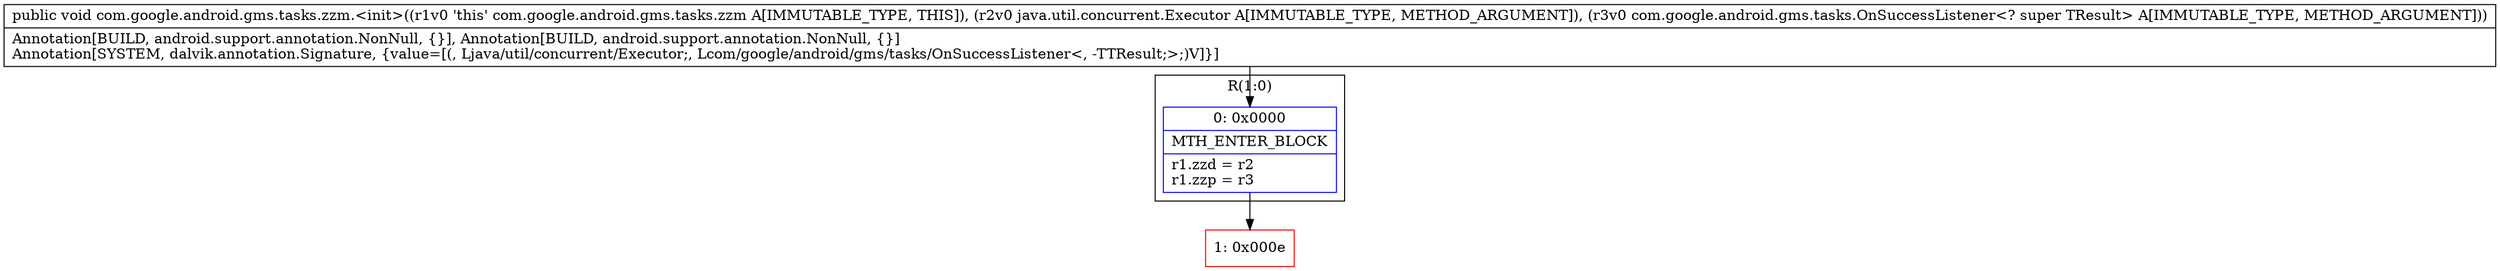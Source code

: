 digraph "CFG forcom.google.android.gms.tasks.zzm.\<init\>(Ljava\/util\/concurrent\/Executor;Lcom\/google\/android\/gms\/tasks\/OnSuccessListener;)V" {
subgraph cluster_Region_1692371248 {
label = "R(1:0)";
node [shape=record,color=blue];
Node_0 [shape=record,label="{0\:\ 0x0000|MTH_ENTER_BLOCK\l|r1.zzd = r2\lr1.zzp = r3\l}"];
}
Node_1 [shape=record,color=red,label="{1\:\ 0x000e}"];
MethodNode[shape=record,label="{public void com.google.android.gms.tasks.zzm.\<init\>((r1v0 'this' com.google.android.gms.tasks.zzm A[IMMUTABLE_TYPE, THIS]), (r2v0 java.util.concurrent.Executor A[IMMUTABLE_TYPE, METHOD_ARGUMENT]), (r3v0 com.google.android.gms.tasks.OnSuccessListener\<? super TResult\> A[IMMUTABLE_TYPE, METHOD_ARGUMENT]))  | Annotation[BUILD, android.support.annotation.NonNull, \{\}], Annotation[BUILD, android.support.annotation.NonNull, \{\}]\lAnnotation[SYSTEM, dalvik.annotation.Signature, \{value=[(, Ljava\/util\/concurrent\/Executor;, Lcom\/google\/android\/gms\/tasks\/OnSuccessListener\<, \-TTResult;\>;)V]\}]\l}"];
MethodNode -> Node_0;
Node_0 -> Node_1;
}

